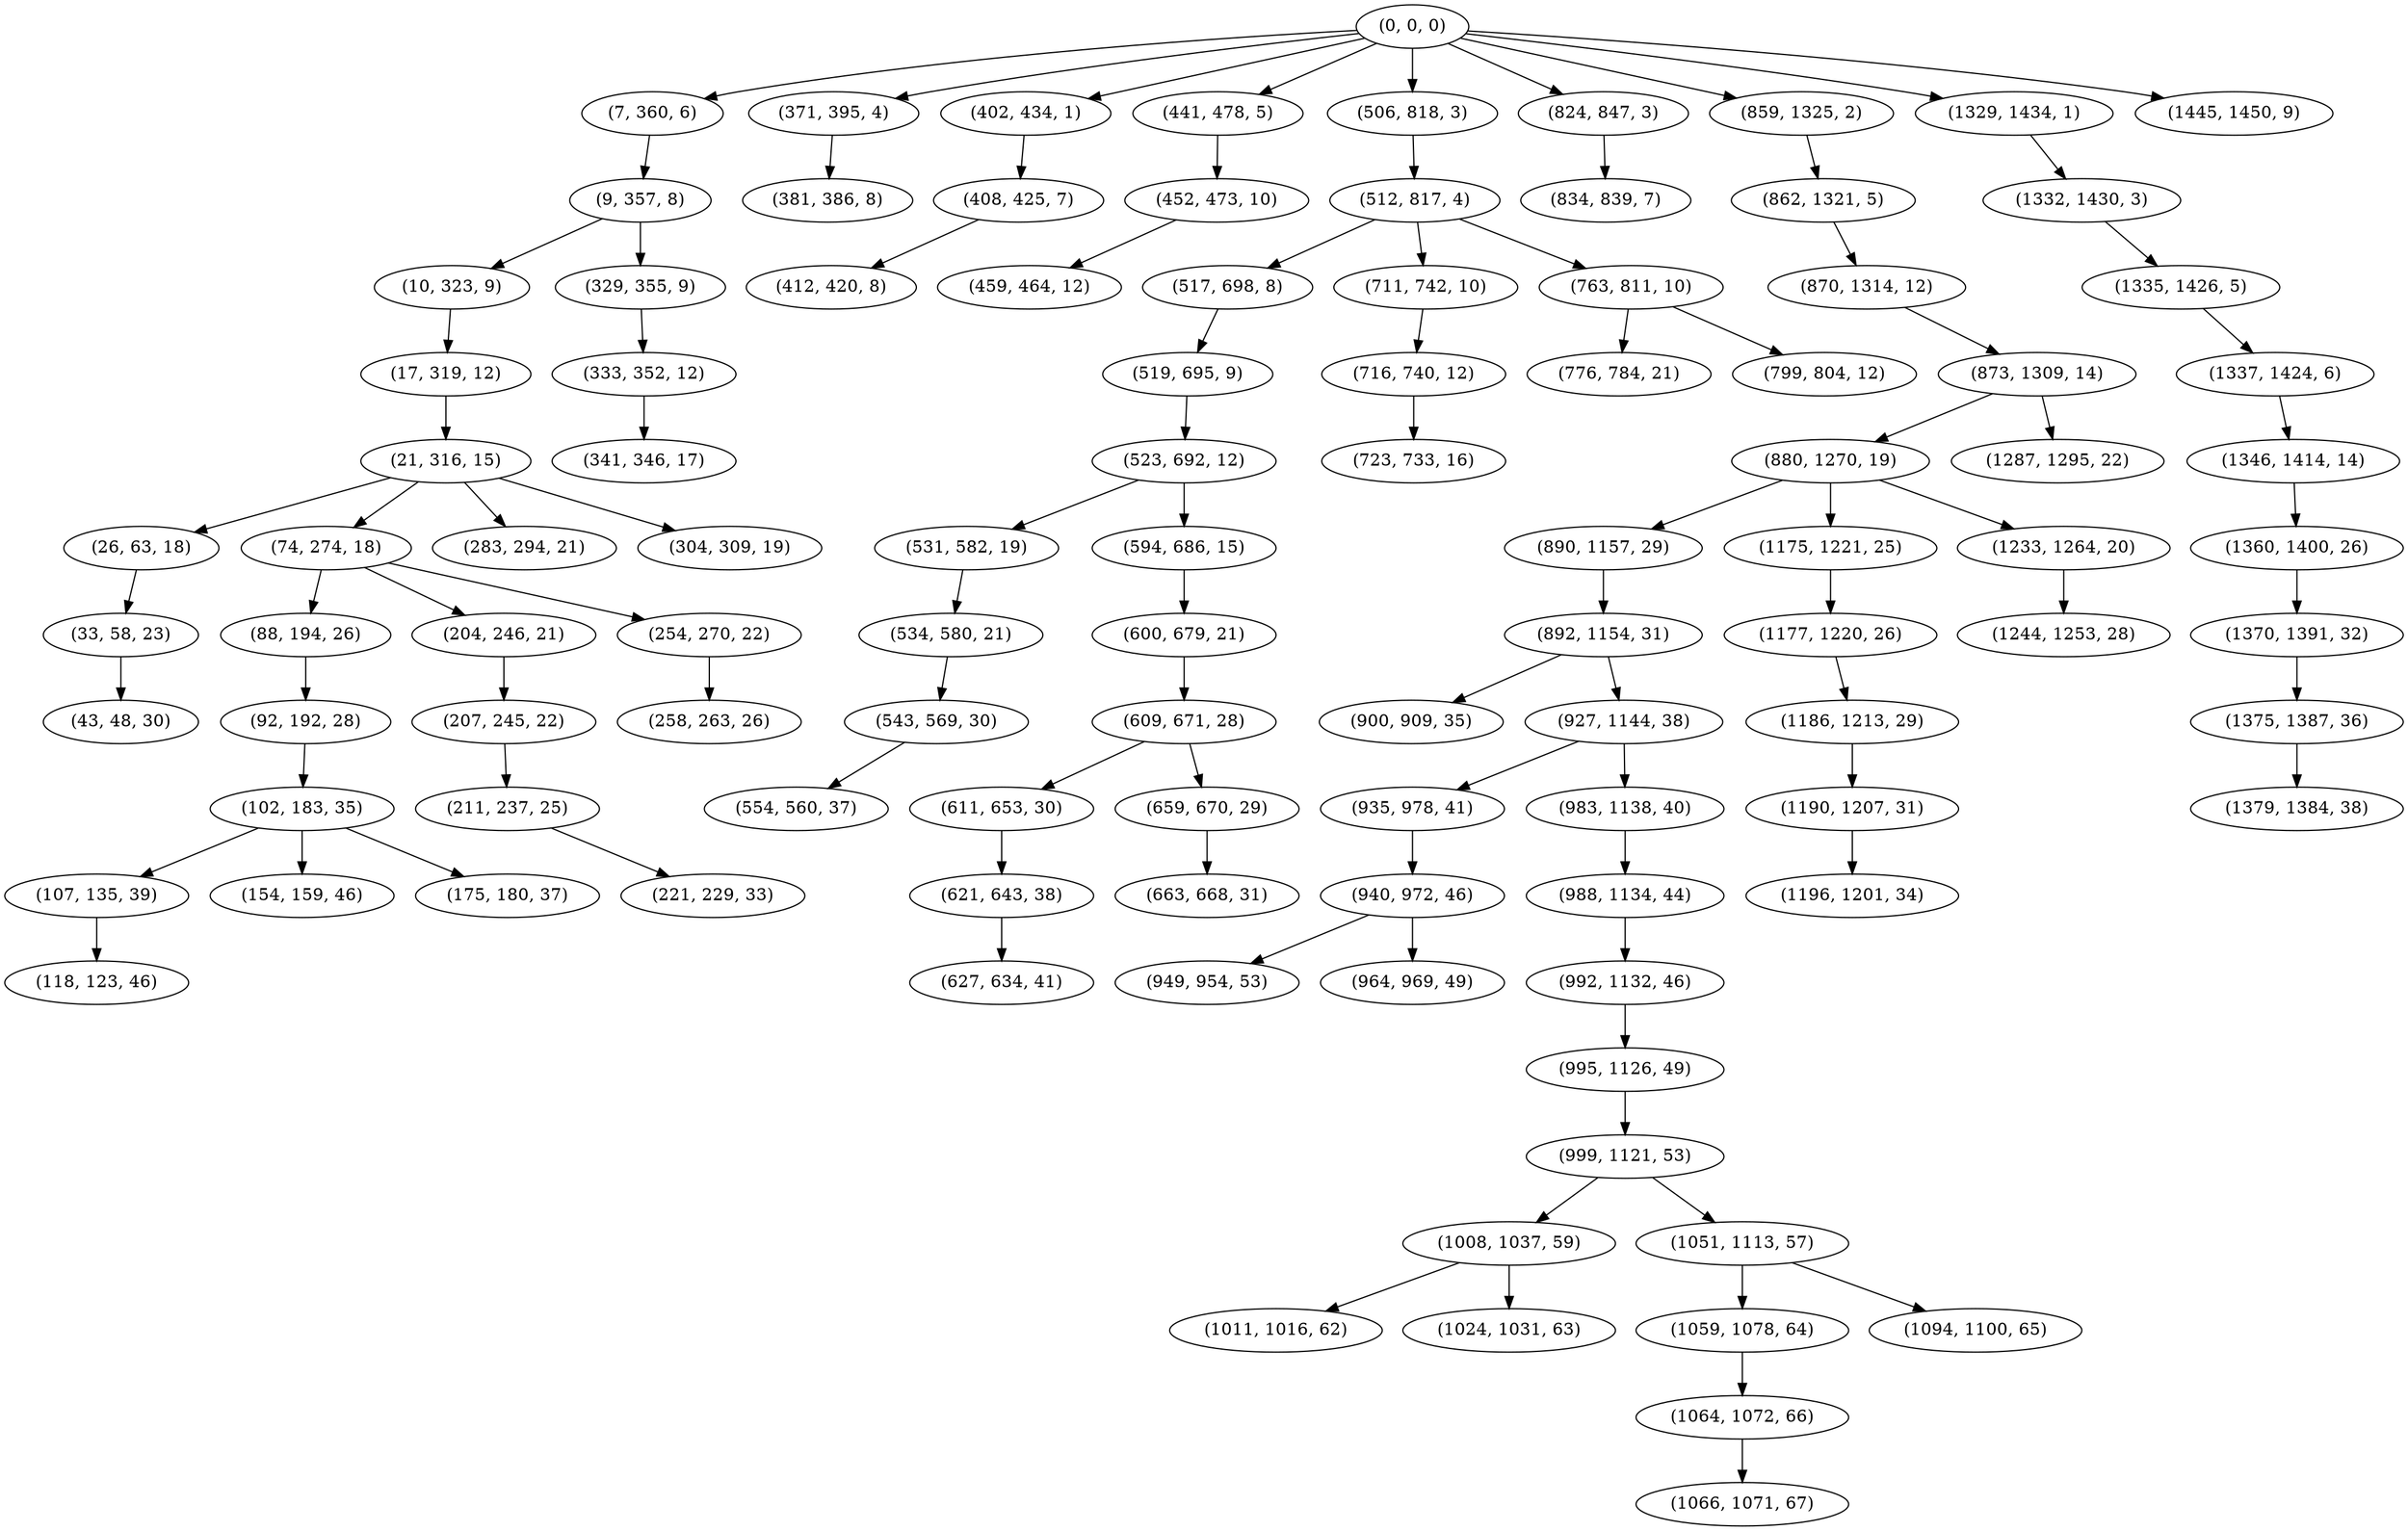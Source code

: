 digraph tree {
    "(0, 0, 0)";
    "(7, 360, 6)";
    "(9, 357, 8)";
    "(10, 323, 9)";
    "(17, 319, 12)";
    "(21, 316, 15)";
    "(26, 63, 18)";
    "(33, 58, 23)";
    "(43, 48, 30)";
    "(74, 274, 18)";
    "(88, 194, 26)";
    "(92, 192, 28)";
    "(102, 183, 35)";
    "(107, 135, 39)";
    "(118, 123, 46)";
    "(154, 159, 46)";
    "(175, 180, 37)";
    "(204, 246, 21)";
    "(207, 245, 22)";
    "(211, 237, 25)";
    "(221, 229, 33)";
    "(254, 270, 22)";
    "(258, 263, 26)";
    "(283, 294, 21)";
    "(304, 309, 19)";
    "(329, 355, 9)";
    "(333, 352, 12)";
    "(341, 346, 17)";
    "(371, 395, 4)";
    "(381, 386, 8)";
    "(402, 434, 1)";
    "(408, 425, 7)";
    "(412, 420, 8)";
    "(441, 478, 5)";
    "(452, 473, 10)";
    "(459, 464, 12)";
    "(506, 818, 3)";
    "(512, 817, 4)";
    "(517, 698, 8)";
    "(519, 695, 9)";
    "(523, 692, 12)";
    "(531, 582, 19)";
    "(534, 580, 21)";
    "(543, 569, 30)";
    "(554, 560, 37)";
    "(594, 686, 15)";
    "(600, 679, 21)";
    "(609, 671, 28)";
    "(611, 653, 30)";
    "(621, 643, 38)";
    "(627, 634, 41)";
    "(659, 670, 29)";
    "(663, 668, 31)";
    "(711, 742, 10)";
    "(716, 740, 12)";
    "(723, 733, 16)";
    "(763, 811, 10)";
    "(776, 784, 21)";
    "(799, 804, 12)";
    "(824, 847, 3)";
    "(834, 839, 7)";
    "(859, 1325, 2)";
    "(862, 1321, 5)";
    "(870, 1314, 12)";
    "(873, 1309, 14)";
    "(880, 1270, 19)";
    "(890, 1157, 29)";
    "(892, 1154, 31)";
    "(900, 909, 35)";
    "(927, 1144, 38)";
    "(935, 978, 41)";
    "(940, 972, 46)";
    "(949, 954, 53)";
    "(964, 969, 49)";
    "(983, 1138, 40)";
    "(988, 1134, 44)";
    "(992, 1132, 46)";
    "(995, 1126, 49)";
    "(999, 1121, 53)";
    "(1008, 1037, 59)";
    "(1011, 1016, 62)";
    "(1024, 1031, 63)";
    "(1051, 1113, 57)";
    "(1059, 1078, 64)";
    "(1064, 1072, 66)";
    "(1066, 1071, 67)";
    "(1094, 1100, 65)";
    "(1175, 1221, 25)";
    "(1177, 1220, 26)";
    "(1186, 1213, 29)";
    "(1190, 1207, 31)";
    "(1196, 1201, 34)";
    "(1233, 1264, 20)";
    "(1244, 1253, 28)";
    "(1287, 1295, 22)";
    "(1329, 1434, 1)";
    "(1332, 1430, 3)";
    "(1335, 1426, 5)";
    "(1337, 1424, 6)";
    "(1346, 1414, 14)";
    "(1360, 1400, 26)";
    "(1370, 1391, 32)";
    "(1375, 1387, 36)";
    "(1379, 1384, 38)";
    "(1445, 1450, 9)";
    "(0, 0, 0)" -> "(7, 360, 6)";
    "(0, 0, 0)" -> "(371, 395, 4)";
    "(0, 0, 0)" -> "(402, 434, 1)";
    "(0, 0, 0)" -> "(441, 478, 5)";
    "(0, 0, 0)" -> "(506, 818, 3)";
    "(0, 0, 0)" -> "(824, 847, 3)";
    "(0, 0, 0)" -> "(859, 1325, 2)";
    "(0, 0, 0)" -> "(1329, 1434, 1)";
    "(0, 0, 0)" -> "(1445, 1450, 9)";
    "(7, 360, 6)" -> "(9, 357, 8)";
    "(9, 357, 8)" -> "(10, 323, 9)";
    "(9, 357, 8)" -> "(329, 355, 9)";
    "(10, 323, 9)" -> "(17, 319, 12)";
    "(17, 319, 12)" -> "(21, 316, 15)";
    "(21, 316, 15)" -> "(26, 63, 18)";
    "(21, 316, 15)" -> "(74, 274, 18)";
    "(21, 316, 15)" -> "(283, 294, 21)";
    "(21, 316, 15)" -> "(304, 309, 19)";
    "(26, 63, 18)" -> "(33, 58, 23)";
    "(33, 58, 23)" -> "(43, 48, 30)";
    "(74, 274, 18)" -> "(88, 194, 26)";
    "(74, 274, 18)" -> "(204, 246, 21)";
    "(74, 274, 18)" -> "(254, 270, 22)";
    "(88, 194, 26)" -> "(92, 192, 28)";
    "(92, 192, 28)" -> "(102, 183, 35)";
    "(102, 183, 35)" -> "(107, 135, 39)";
    "(102, 183, 35)" -> "(154, 159, 46)";
    "(102, 183, 35)" -> "(175, 180, 37)";
    "(107, 135, 39)" -> "(118, 123, 46)";
    "(204, 246, 21)" -> "(207, 245, 22)";
    "(207, 245, 22)" -> "(211, 237, 25)";
    "(211, 237, 25)" -> "(221, 229, 33)";
    "(254, 270, 22)" -> "(258, 263, 26)";
    "(329, 355, 9)" -> "(333, 352, 12)";
    "(333, 352, 12)" -> "(341, 346, 17)";
    "(371, 395, 4)" -> "(381, 386, 8)";
    "(402, 434, 1)" -> "(408, 425, 7)";
    "(408, 425, 7)" -> "(412, 420, 8)";
    "(441, 478, 5)" -> "(452, 473, 10)";
    "(452, 473, 10)" -> "(459, 464, 12)";
    "(506, 818, 3)" -> "(512, 817, 4)";
    "(512, 817, 4)" -> "(517, 698, 8)";
    "(512, 817, 4)" -> "(711, 742, 10)";
    "(512, 817, 4)" -> "(763, 811, 10)";
    "(517, 698, 8)" -> "(519, 695, 9)";
    "(519, 695, 9)" -> "(523, 692, 12)";
    "(523, 692, 12)" -> "(531, 582, 19)";
    "(523, 692, 12)" -> "(594, 686, 15)";
    "(531, 582, 19)" -> "(534, 580, 21)";
    "(534, 580, 21)" -> "(543, 569, 30)";
    "(543, 569, 30)" -> "(554, 560, 37)";
    "(594, 686, 15)" -> "(600, 679, 21)";
    "(600, 679, 21)" -> "(609, 671, 28)";
    "(609, 671, 28)" -> "(611, 653, 30)";
    "(609, 671, 28)" -> "(659, 670, 29)";
    "(611, 653, 30)" -> "(621, 643, 38)";
    "(621, 643, 38)" -> "(627, 634, 41)";
    "(659, 670, 29)" -> "(663, 668, 31)";
    "(711, 742, 10)" -> "(716, 740, 12)";
    "(716, 740, 12)" -> "(723, 733, 16)";
    "(763, 811, 10)" -> "(776, 784, 21)";
    "(763, 811, 10)" -> "(799, 804, 12)";
    "(824, 847, 3)" -> "(834, 839, 7)";
    "(859, 1325, 2)" -> "(862, 1321, 5)";
    "(862, 1321, 5)" -> "(870, 1314, 12)";
    "(870, 1314, 12)" -> "(873, 1309, 14)";
    "(873, 1309, 14)" -> "(880, 1270, 19)";
    "(873, 1309, 14)" -> "(1287, 1295, 22)";
    "(880, 1270, 19)" -> "(890, 1157, 29)";
    "(880, 1270, 19)" -> "(1175, 1221, 25)";
    "(880, 1270, 19)" -> "(1233, 1264, 20)";
    "(890, 1157, 29)" -> "(892, 1154, 31)";
    "(892, 1154, 31)" -> "(900, 909, 35)";
    "(892, 1154, 31)" -> "(927, 1144, 38)";
    "(927, 1144, 38)" -> "(935, 978, 41)";
    "(927, 1144, 38)" -> "(983, 1138, 40)";
    "(935, 978, 41)" -> "(940, 972, 46)";
    "(940, 972, 46)" -> "(949, 954, 53)";
    "(940, 972, 46)" -> "(964, 969, 49)";
    "(983, 1138, 40)" -> "(988, 1134, 44)";
    "(988, 1134, 44)" -> "(992, 1132, 46)";
    "(992, 1132, 46)" -> "(995, 1126, 49)";
    "(995, 1126, 49)" -> "(999, 1121, 53)";
    "(999, 1121, 53)" -> "(1008, 1037, 59)";
    "(999, 1121, 53)" -> "(1051, 1113, 57)";
    "(1008, 1037, 59)" -> "(1011, 1016, 62)";
    "(1008, 1037, 59)" -> "(1024, 1031, 63)";
    "(1051, 1113, 57)" -> "(1059, 1078, 64)";
    "(1051, 1113, 57)" -> "(1094, 1100, 65)";
    "(1059, 1078, 64)" -> "(1064, 1072, 66)";
    "(1064, 1072, 66)" -> "(1066, 1071, 67)";
    "(1175, 1221, 25)" -> "(1177, 1220, 26)";
    "(1177, 1220, 26)" -> "(1186, 1213, 29)";
    "(1186, 1213, 29)" -> "(1190, 1207, 31)";
    "(1190, 1207, 31)" -> "(1196, 1201, 34)";
    "(1233, 1264, 20)" -> "(1244, 1253, 28)";
    "(1329, 1434, 1)" -> "(1332, 1430, 3)";
    "(1332, 1430, 3)" -> "(1335, 1426, 5)";
    "(1335, 1426, 5)" -> "(1337, 1424, 6)";
    "(1337, 1424, 6)" -> "(1346, 1414, 14)";
    "(1346, 1414, 14)" -> "(1360, 1400, 26)";
    "(1360, 1400, 26)" -> "(1370, 1391, 32)";
    "(1370, 1391, 32)" -> "(1375, 1387, 36)";
    "(1375, 1387, 36)" -> "(1379, 1384, 38)";
}
